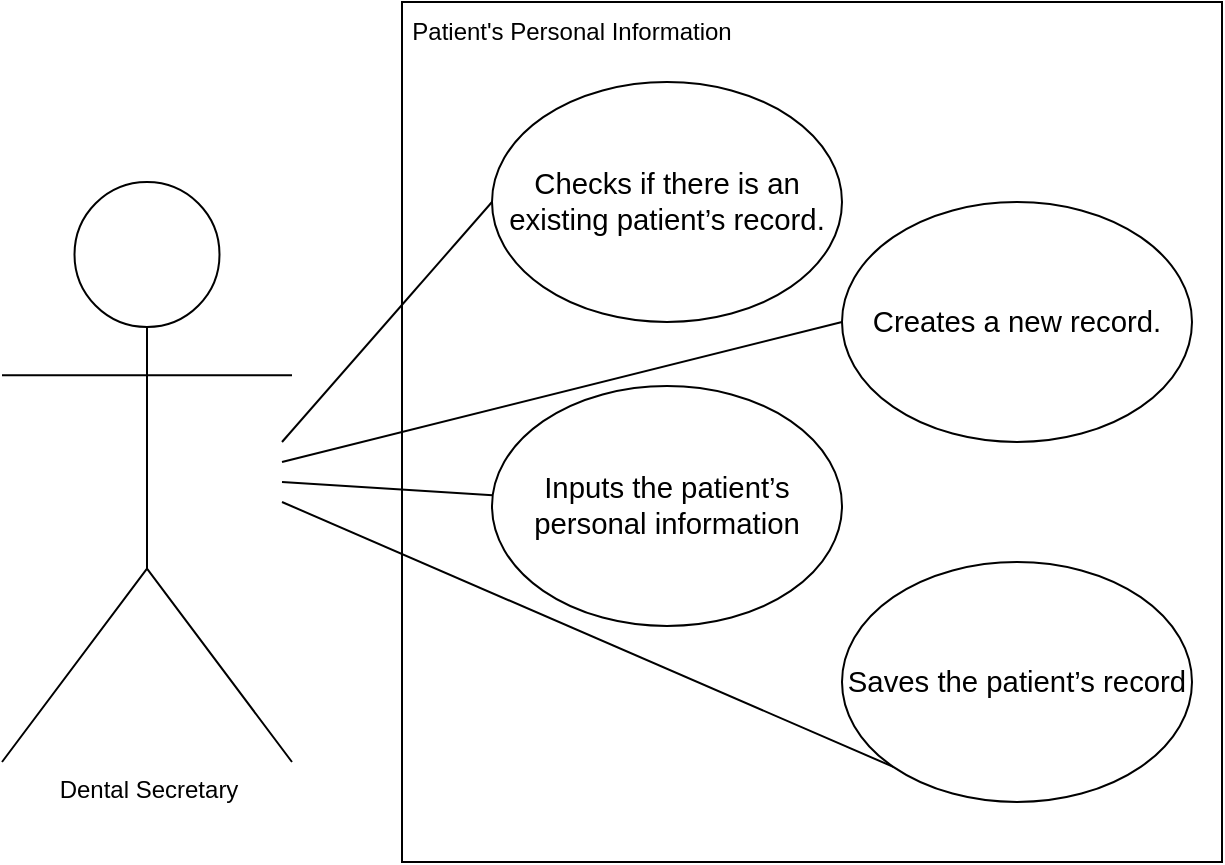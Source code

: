 <mxfile version="15.5.8" type="github"><diagram id="6EK_sCVjQS1TNQsKsKpB" name="Page-1"><mxGraphModel dx="1171" dy="689" grid="1" gridSize="10" guides="1" tooltips="1" connect="1" arrows="1" fold="1" page="1" pageScale="1" pageWidth="850" pageHeight="1100" math="0" shadow="0"><root><mxCell id="0"/><mxCell id="1" parent="0"/><mxCell id="6-mbmRdp3HSw1wV9tt6R-2" value="Dental Secretary" style="shape=umlActor;verticalLabelPosition=bottom;verticalAlign=top;html=1;outlineConnect=0;" vertex="1" parent="1"><mxGeometry x="60" y="150" width="145" height="290" as="geometry"/></mxCell><mxCell id="6-mbmRdp3HSw1wV9tt6R-4" value="" style="rounded=0;whiteSpace=wrap;html=1;align=left;" vertex="1" parent="1"><mxGeometry x="260" y="60" width="410" height="430" as="geometry"/></mxCell><mxCell id="6-mbmRdp3HSw1wV9tt6R-16" style="edgeStyle=none;rounded=0;orthogonalLoop=1;jettySize=auto;html=1;exitX=0;exitY=0.5;exitDx=0;exitDy=0;endArrow=none;endFill=0;" edge="1" parent="1" source="6-mbmRdp3HSw1wV9tt6R-5"><mxGeometry relative="1" as="geometry"><mxPoint x="200" y="280" as="targetPoint"/></mxGeometry></mxCell><mxCell id="6-mbmRdp3HSw1wV9tt6R-5" value="&lt;span id=&quot;docs-internal-guid-06c17c9f-7fff-1aed-4f8d-4464c63062f6&quot;&gt;&lt;span style=&quot;font-size: 11pt ; font-family: &amp;#34;arial&amp;#34; ; background-color: transparent ; vertical-align: baseline&quot;&gt;Checks if there is an existing patient’s record.&lt;/span&gt;&lt;/span&gt;" style="ellipse;whiteSpace=wrap;html=1;" vertex="1" parent="1"><mxGeometry x="305" y="100" width="175" height="120" as="geometry"/></mxCell><mxCell id="6-mbmRdp3HSw1wV9tt6R-6" value="Patient's Personal Information" style="text;html=1;strokeColor=none;fillColor=none;align=center;verticalAlign=middle;whiteSpace=wrap;rounded=0;" vertex="1" parent="1"><mxGeometry x="260" y="60" width="170" height="30" as="geometry"/></mxCell><mxCell id="6-mbmRdp3HSw1wV9tt6R-14" style="rounded=0;orthogonalLoop=1;jettySize=auto;html=1;exitX=0;exitY=0.5;exitDx=0;exitDy=0;endArrow=none;endFill=0;" edge="1" parent="1" source="6-mbmRdp3HSw1wV9tt6R-7"><mxGeometry relative="1" as="geometry"><mxPoint x="200" y="290" as="targetPoint"/></mxGeometry></mxCell><mxCell id="6-mbmRdp3HSw1wV9tt6R-7" value="&lt;span id=&quot;docs-internal-guid-b3d40864-7fff-b0d9-deda-5f88b04fc628&quot;&gt;&lt;span style=&quot;font-size: 11pt ; font-family: &amp;#34;arial&amp;#34; ; background-color: transparent ; vertical-align: baseline&quot;&gt;Creates a new record.&lt;/span&gt;&lt;/span&gt;" style="ellipse;whiteSpace=wrap;html=1;" vertex="1" parent="1"><mxGeometry x="480" y="160" width="175" height="120" as="geometry"/></mxCell><mxCell id="6-mbmRdp3HSw1wV9tt6R-17" style="edgeStyle=none;rounded=0;orthogonalLoop=1;jettySize=auto;html=1;endArrow=none;endFill=0;" edge="1" parent="1" source="6-mbmRdp3HSw1wV9tt6R-9"><mxGeometry relative="1" as="geometry"><mxPoint x="200" y="300" as="targetPoint"/></mxGeometry></mxCell><mxCell id="6-mbmRdp3HSw1wV9tt6R-9" value="&lt;span id=&quot;docs-internal-guid-2ec56215-7fff-b641-b532-6a26bcd795c4&quot;&gt;&lt;span style=&quot;font-size: 11pt ; font-family: &amp;#34;arial&amp;#34; ; background-color: transparent ; vertical-align: baseline&quot;&gt;Inputs the patient’s personal information&lt;/span&gt;&lt;/span&gt;" style="ellipse;whiteSpace=wrap;html=1;" vertex="1" parent="1"><mxGeometry x="305" y="252" width="175" height="120" as="geometry"/></mxCell><mxCell id="6-mbmRdp3HSw1wV9tt6R-19" style="edgeStyle=none;rounded=0;orthogonalLoop=1;jettySize=auto;html=1;exitX=0;exitY=1;exitDx=0;exitDy=0;endArrow=none;endFill=0;" edge="1" parent="1" source="6-mbmRdp3HSw1wV9tt6R-10"><mxGeometry relative="1" as="geometry"><mxPoint x="200" y="310" as="targetPoint"/></mxGeometry></mxCell><mxCell id="6-mbmRdp3HSw1wV9tt6R-10" value="&lt;span id=&quot;docs-internal-guid-c140f671-7fff-469e-4857-84764283d747&quot;&gt;&lt;span style=&quot;font-size: 11pt ; font-family: &amp;#34;arial&amp;#34; ; background-color: transparent ; vertical-align: baseline&quot;&gt;Saves the patient’s record&lt;/span&gt;&lt;/span&gt;" style="ellipse;html=1;whiteSpace=wrap;" vertex="1" parent="1"><mxGeometry x="480" y="340" width="175" height="120" as="geometry"/></mxCell></root></mxGraphModel></diagram></mxfile>